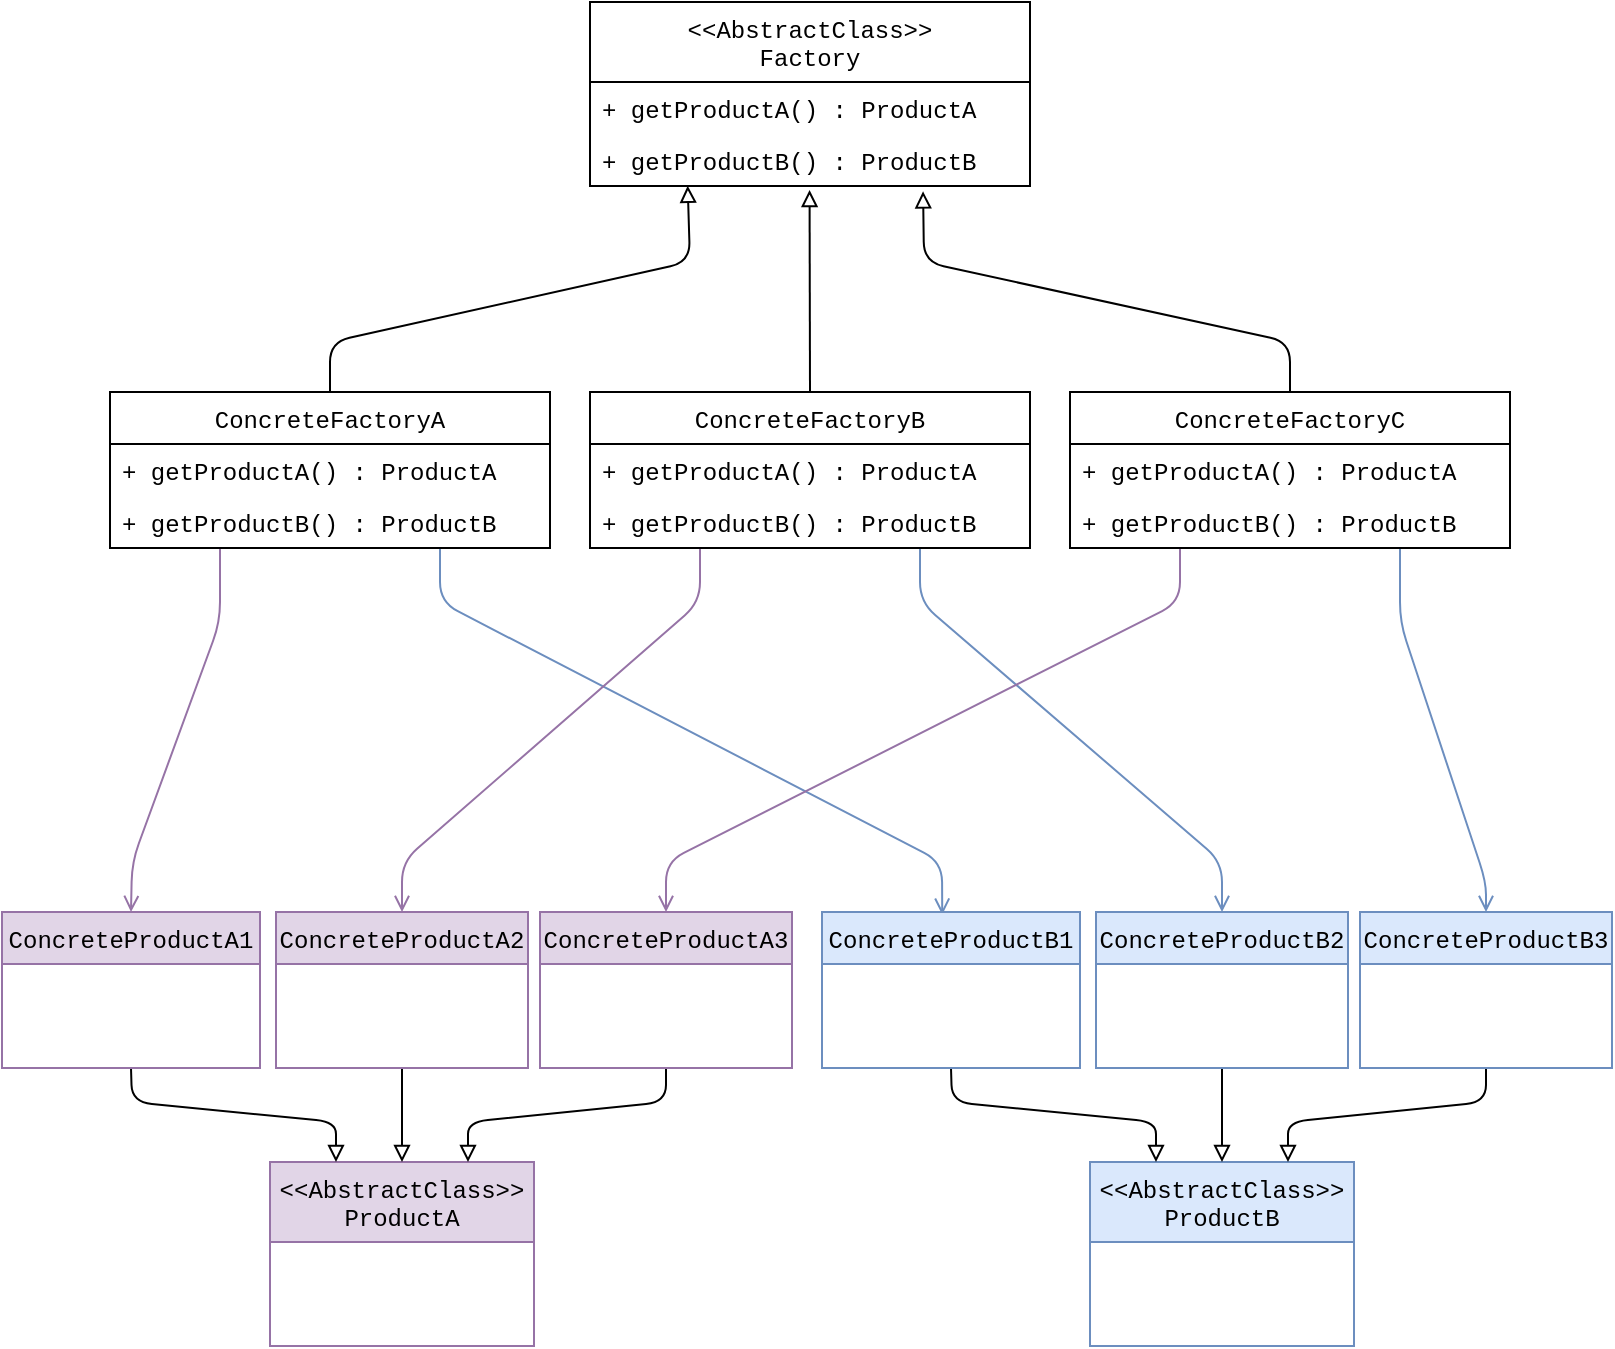<mxfile>
    <diagram id="yax_Asdibd-5SHM2MoYg" name="Page-1">
        <mxGraphModel dx="498" dy="398" grid="1" gridSize="10" guides="1" tooltips="1" connect="1" arrows="1" fold="1" page="1" pageScale="1" pageWidth="827" pageHeight="1169" math="0" shadow="0">
            <root>
                <mxCell id="0"/>
                <mxCell id="1" parent="0"/>
                <mxCell id="2" value="&lt;&lt;AbstractClass&gt;&gt;&#10;Factory" style="swimlane;fontStyle=0;childLayout=stackLayout;horizontal=1;startSize=40;fillColor=none;horizontalStack=0;resizeParent=1;resizeParentMax=0;resizeLast=0;collapsible=1;marginBottom=0;fontFamily=Courier New;" vertex="1" parent="1">
                    <mxGeometry x="304" y="90" width="220" height="92" as="geometry"/>
                </mxCell>
                <mxCell id="4" value="+ getProductA() : ProductA" style="text;strokeColor=none;fillColor=none;align=left;verticalAlign=top;spacingLeft=4;spacingRight=4;overflow=hidden;rotatable=0;points=[[0,0.5],[1,0.5]];portConstraint=eastwest;fontFamily=Courier New;" vertex="1" parent="2">
                    <mxGeometry y="40" width="220" height="26" as="geometry"/>
                </mxCell>
                <mxCell id="5" value="+ getProductB() : ProductB" style="text;strokeColor=none;fillColor=none;align=left;verticalAlign=top;spacingLeft=4;spacingRight=4;overflow=hidden;rotatable=0;points=[[0,0.5],[1,0.5]];portConstraint=eastwest;fontFamily=Courier New;" vertex="1" parent="2">
                    <mxGeometry y="66" width="220" height="26" as="geometry"/>
                </mxCell>
                <mxCell id="22" style="edgeStyle=none;html=1;exitX=0.5;exitY=0;exitDx=0;exitDy=0;entryX=0.222;entryY=0.997;entryDx=0;entryDy=0;entryPerimeter=0;fontFamily=Courier New;endArrow=block;endFill=0;" edge="1" parent="1" source="6" target="5">
                    <mxGeometry relative="1" as="geometry">
                        <Array as="points">
                            <mxPoint x="174" y="260"/>
                            <mxPoint x="354" y="220"/>
                        </Array>
                    </mxGeometry>
                </mxCell>
                <mxCell id="74" style="edgeStyle=none;html=1;exitX=0.25;exitY=1;exitDx=0;exitDy=0;fontFamily=Courier New;endArrow=open;endFill=0;entryX=0.5;entryY=0;entryDx=0;entryDy=0;strokeColor=#9673a6;fillColor=#e1d5e7;" edge="1" parent="1" source="6" target="29">
                    <mxGeometry relative="1" as="geometry">
                        <mxPoint x="119" y="400" as="targetPoint"/>
                        <Array as="points">
                            <mxPoint x="119" y="400"/>
                            <mxPoint x="75" y="520"/>
                        </Array>
                    </mxGeometry>
                </mxCell>
                <mxCell id="75" style="edgeStyle=none;html=1;exitX=0.75;exitY=1;exitDx=0;exitDy=0;fontFamily=Courier New;endArrow=open;endFill=0;entryX=0.466;entryY=0.017;entryDx=0;entryDy=0;entryPerimeter=0;fillColor=#dae8fc;strokeColor=#6c8ebf;" edge="1" parent="1" source="6" target="61">
                    <mxGeometry relative="1" as="geometry">
                        <mxPoint x="260" y="430" as="targetPoint"/>
                        <Array as="points">
                            <mxPoint x="229" y="390"/>
                            <mxPoint x="480" y="520"/>
                        </Array>
                    </mxGeometry>
                </mxCell>
                <mxCell id="6" value="ConcreteFactoryA" style="swimlane;fontStyle=0;childLayout=stackLayout;horizontal=1;startSize=26;fillColor=none;horizontalStack=0;resizeParent=1;resizeParentMax=0;resizeLast=0;collapsible=1;marginBottom=0;fontFamily=Courier New;" vertex="1" parent="1">
                    <mxGeometry x="64" y="285" width="220" height="78" as="geometry"/>
                </mxCell>
                <mxCell id="8" value="+ getProductA() : ProductA" style="text;strokeColor=none;fillColor=none;align=left;verticalAlign=top;spacingLeft=4;spacingRight=4;overflow=hidden;rotatable=0;points=[[0,0.5],[1,0.5]];portConstraint=eastwest;fontFamily=Courier New;" vertex="1" parent="6">
                    <mxGeometry y="26" width="220" height="26" as="geometry"/>
                </mxCell>
                <mxCell id="9" value="+ getProductB() : ProductB" style="text;strokeColor=none;fillColor=none;align=left;verticalAlign=top;spacingLeft=4;spacingRight=4;overflow=hidden;rotatable=0;points=[[0,0.5],[1,0.5]];portConstraint=eastwest;fontFamily=Courier New;" vertex="1" parent="6">
                    <mxGeometry y="52" width="220" height="26" as="geometry"/>
                </mxCell>
                <mxCell id="21" style="edgeStyle=none;html=1;exitX=0.5;exitY=0;exitDx=0;exitDy=0;entryX=0.499;entryY=1.077;entryDx=0;entryDy=0;entryPerimeter=0;fontFamily=Courier New;endArrow=block;endFill=0;" edge="1" parent="1" source="10" target="5">
                    <mxGeometry relative="1" as="geometry"/>
                </mxCell>
                <mxCell id="76" style="edgeStyle=none;html=1;exitX=0.25;exitY=1;exitDx=0;exitDy=0;fontFamily=Courier New;endArrow=open;endFill=0;entryX=0.5;entryY=0;entryDx=0;entryDy=0;fillColor=#e1d5e7;strokeColor=#9673a6;" edge="1" parent="1" source="10" target="32">
                    <mxGeometry relative="1" as="geometry">
                        <mxPoint x="330" y="400.0" as="targetPoint"/>
                        <Array as="points">
                            <mxPoint x="359" y="390"/>
                            <mxPoint x="210" y="520"/>
                        </Array>
                    </mxGeometry>
                </mxCell>
                <mxCell id="77" style="edgeStyle=none;html=1;exitX=0.75;exitY=1;exitDx=0;exitDy=0;fontFamily=Courier New;endArrow=open;endFill=0;entryX=0.5;entryY=0;entryDx=0;entryDy=0;fillColor=#dae8fc;strokeColor=#6c8ebf;" edge="1" parent="1" source="10" target="63">
                    <mxGeometry relative="1" as="geometry">
                        <mxPoint x="480" y="430" as="targetPoint"/>
                        <Array as="points">
                            <mxPoint x="469" y="390"/>
                            <mxPoint x="620" y="520"/>
                        </Array>
                    </mxGeometry>
                </mxCell>
                <mxCell id="10" value="ConcreteFactoryB" style="swimlane;fontStyle=0;childLayout=stackLayout;horizontal=1;startSize=26;fillColor=none;horizontalStack=0;resizeParent=1;resizeParentMax=0;resizeLast=0;collapsible=1;marginBottom=0;fontFamily=Courier New;" vertex="1" parent="1">
                    <mxGeometry x="304" y="285" width="220" height="78" as="geometry"/>
                </mxCell>
                <mxCell id="12" value="+ getProductA() : ProductA" style="text;strokeColor=none;fillColor=none;align=left;verticalAlign=top;spacingLeft=4;spacingRight=4;overflow=hidden;rotatable=0;points=[[0,0.5],[1,0.5]];portConstraint=eastwest;fontFamily=Courier New;" vertex="1" parent="10">
                    <mxGeometry y="26" width="220" height="26" as="geometry"/>
                </mxCell>
                <mxCell id="13" value="+ getProductB() : ProductB" style="text;strokeColor=none;fillColor=none;align=left;verticalAlign=top;spacingLeft=4;spacingRight=4;overflow=hidden;rotatable=0;points=[[0,0.5],[1,0.5]];portConstraint=eastwest;fontFamily=Courier New;" vertex="1" parent="10">
                    <mxGeometry y="52" width="220" height="26" as="geometry"/>
                </mxCell>
                <mxCell id="24" style="edgeStyle=none;html=1;exitX=0.5;exitY=0;exitDx=0;exitDy=0;entryX=0.757;entryY=1.103;entryDx=0;entryDy=0;entryPerimeter=0;fontFamily=Courier New;endArrow=block;endFill=0;" edge="1" parent="1" source="14" target="5">
                    <mxGeometry relative="1" as="geometry">
                        <Array as="points">
                            <mxPoint x="654" y="260"/>
                            <mxPoint x="471" y="220"/>
                        </Array>
                    </mxGeometry>
                </mxCell>
                <mxCell id="78" style="edgeStyle=none;html=1;exitX=0.25;exitY=1;exitDx=0;exitDy=0;fontFamily=Courier New;endArrow=open;endFill=0;entryX=0.5;entryY=0;entryDx=0;entryDy=0;fillColor=#e1d5e7;strokeColor=#9673a6;" edge="1" parent="1" source="14" target="33">
                    <mxGeometry relative="1" as="geometry">
                        <mxPoint x="402.774" y="430" as="targetPoint"/>
                        <Array as="points">
                            <mxPoint x="599" y="390"/>
                            <mxPoint x="342" y="520"/>
                        </Array>
                    </mxGeometry>
                </mxCell>
                <mxCell id="79" style="edgeStyle=none;html=1;exitX=0.75;exitY=1;exitDx=0;exitDy=0;fontFamily=Courier New;endArrow=open;endFill=0;entryX=0.5;entryY=0;entryDx=0;entryDy=0;fillColor=#dae8fc;strokeColor=#6c8ebf;" edge="1" parent="1" source="14" target="65">
                    <mxGeometry relative="1" as="geometry">
                        <mxPoint x="709" y="400" as="targetPoint"/>
                        <Array as="points">
                            <mxPoint x="709" y="400"/>
                            <mxPoint x="752" y="530"/>
                        </Array>
                    </mxGeometry>
                </mxCell>
                <mxCell id="14" value="ConcreteFactoryC" style="swimlane;fontStyle=0;childLayout=stackLayout;horizontal=1;startSize=26;fillColor=none;horizontalStack=0;resizeParent=1;resizeParentMax=0;resizeLast=0;collapsible=1;marginBottom=0;fontFamily=Courier New;" vertex="1" parent="1">
                    <mxGeometry x="544" y="285" width="220" height="78" as="geometry"/>
                </mxCell>
                <mxCell id="16" value="+ getProductA() : ProductA" style="text;strokeColor=none;fillColor=none;align=left;verticalAlign=top;spacingLeft=4;spacingRight=4;overflow=hidden;rotatable=0;points=[[0,0.5],[1,0.5]];portConstraint=eastwest;fontFamily=Courier New;" vertex="1" parent="14">
                    <mxGeometry y="26" width="220" height="26" as="geometry"/>
                </mxCell>
                <mxCell id="17" value="+ getProductB() : ProductB" style="text;strokeColor=none;fillColor=none;align=left;verticalAlign=top;spacingLeft=4;spacingRight=4;overflow=hidden;rotatable=0;points=[[0,0.5],[1,0.5]];portConstraint=eastwest;fontFamily=Courier New;" vertex="1" parent="14">
                    <mxGeometry y="52" width="220" height="26" as="geometry"/>
                </mxCell>
                <mxCell id="25" value="&lt;&lt;AbstractClass&gt;&gt;&#10;ProductA" style="swimlane;fontStyle=0;childLayout=stackLayout;horizontal=1;startSize=40;fillColor=#e1d5e7;horizontalStack=0;resizeParent=1;resizeParentMax=0;resizeLast=0;collapsible=1;marginBottom=0;fontFamily=Courier New;strokeColor=#9673a6;" vertex="1" parent="1">
                    <mxGeometry x="144" y="670" width="132" height="92" as="geometry"/>
                </mxCell>
                <mxCell id="35" style="edgeStyle=none;html=1;exitX=0.5;exitY=1;exitDx=0;exitDy=0;entryX=0.25;entryY=0;entryDx=0;entryDy=0;fontFamily=Courier New;endArrow=block;endFill=0;" edge="1" parent="1" source="29" target="25">
                    <mxGeometry relative="1" as="geometry">
                        <Array as="points">
                            <mxPoint x="75" y="640"/>
                            <mxPoint x="177" y="650"/>
                        </Array>
                    </mxGeometry>
                </mxCell>
                <mxCell id="29" value="ConcreteProductA1" style="swimlane;fontStyle=0;childLayout=stackLayout;horizontal=1;startSize=26;fillColor=#e1d5e7;horizontalStack=0;resizeParent=1;resizeParentMax=0;resizeLast=0;collapsible=1;marginBottom=0;fontFamily=Courier New;strokeColor=#9673a6;" vertex="1" parent="1">
                    <mxGeometry x="10" y="545" width="129" height="78" as="geometry"/>
                </mxCell>
                <mxCell id="36" style="edgeStyle=none;html=1;exitX=0.5;exitY=1;exitDx=0;exitDy=0;entryX=0.5;entryY=0;entryDx=0;entryDy=0;fontFamily=Courier New;endArrow=block;endFill=0;" edge="1" parent="1" source="32" target="25">
                    <mxGeometry relative="1" as="geometry"/>
                </mxCell>
                <mxCell id="32" value="ConcreteProductA2" style="swimlane;fontStyle=0;childLayout=stackLayout;horizontal=1;startSize=26;fillColor=#e1d5e7;horizontalStack=0;resizeParent=1;resizeParentMax=0;resizeLast=0;collapsible=1;marginBottom=0;fontFamily=Courier New;strokeColor=#9673a6;" vertex="1" parent="1">
                    <mxGeometry x="147" y="545" width="126" height="78" as="geometry"/>
                </mxCell>
                <mxCell id="37" style="edgeStyle=none;html=1;exitX=0.5;exitY=1;exitDx=0;exitDy=0;entryX=0.75;entryY=0;entryDx=0;entryDy=0;fontFamily=Courier New;endArrow=block;endFill=0;" edge="1" parent="1" source="33" target="25">
                    <mxGeometry relative="1" as="geometry">
                        <Array as="points">
                            <mxPoint x="342" y="640"/>
                            <mxPoint x="243" y="650"/>
                        </Array>
                    </mxGeometry>
                </mxCell>
                <mxCell id="33" value="ConcreteProductA3" style="swimlane;fontStyle=0;childLayout=stackLayout;horizontal=1;startSize=26;fillColor=#e1d5e7;horizontalStack=0;resizeParent=1;resizeParentMax=0;resizeLast=0;collapsible=1;marginBottom=0;fontFamily=Courier New;strokeColor=#9673a6;" vertex="1" parent="1">
                    <mxGeometry x="279" y="545" width="126" height="78" as="geometry"/>
                </mxCell>
                <mxCell id="59" value="&lt;&lt;AbstractClass&gt;&gt;&#10;ProductB" style="swimlane;fontStyle=0;childLayout=stackLayout;horizontal=1;startSize=40;fillColor=#dae8fc;horizontalStack=0;resizeParent=1;resizeParentMax=0;resizeLast=0;collapsible=1;marginBottom=0;fontFamily=Courier New;strokeColor=#6c8ebf;" vertex="1" parent="1">
                    <mxGeometry x="554" y="670" width="132" height="92" as="geometry"/>
                </mxCell>
                <mxCell id="60" style="edgeStyle=none;html=1;exitX=0.5;exitY=1;exitDx=0;exitDy=0;entryX=0.25;entryY=0;entryDx=0;entryDy=0;fontFamily=Courier New;endArrow=block;endFill=0;" edge="1" source="61" target="59" parent="1">
                    <mxGeometry relative="1" as="geometry">
                        <Array as="points">
                            <mxPoint x="485" y="640"/>
                            <mxPoint x="587" y="650"/>
                        </Array>
                    </mxGeometry>
                </mxCell>
                <mxCell id="61" value="ConcreteProductB1" style="swimlane;fontStyle=0;childLayout=stackLayout;horizontal=1;startSize=26;fillColor=#dae8fc;horizontalStack=0;resizeParent=1;resizeParentMax=0;resizeLast=0;collapsible=1;marginBottom=0;fontFamily=Courier New;strokeColor=#6c8ebf;" vertex="1" parent="1">
                    <mxGeometry x="420" y="545" width="129" height="78" as="geometry"/>
                </mxCell>
                <mxCell id="62" style="edgeStyle=none;html=1;exitX=0.5;exitY=1;exitDx=0;exitDy=0;entryX=0.5;entryY=0;entryDx=0;entryDy=0;fontFamily=Courier New;endArrow=block;endFill=0;" edge="1" source="63" target="59" parent="1">
                    <mxGeometry relative="1" as="geometry"/>
                </mxCell>
                <mxCell id="63" value="ConcreteProductB2" style="swimlane;fontStyle=0;childLayout=stackLayout;horizontal=1;startSize=26;fillColor=#dae8fc;horizontalStack=0;resizeParent=1;resizeParentMax=0;resizeLast=0;collapsible=1;marginBottom=0;fontFamily=Courier New;strokeColor=#6c8ebf;" vertex="1" parent="1">
                    <mxGeometry x="557" y="545" width="126" height="78" as="geometry"/>
                </mxCell>
                <mxCell id="64" style="edgeStyle=none;html=1;exitX=0.5;exitY=1;exitDx=0;exitDy=0;entryX=0.75;entryY=0;entryDx=0;entryDy=0;fontFamily=Courier New;endArrow=block;endFill=0;" edge="1" source="65" target="59" parent="1">
                    <mxGeometry relative="1" as="geometry">
                        <Array as="points">
                            <mxPoint x="752" y="640"/>
                            <mxPoint x="653" y="650"/>
                        </Array>
                    </mxGeometry>
                </mxCell>
                <mxCell id="65" value="ConcreteProductB3" style="swimlane;fontStyle=0;childLayout=stackLayout;horizontal=1;startSize=26;fillColor=#dae8fc;horizontalStack=0;resizeParent=1;resizeParentMax=0;resizeLast=0;collapsible=1;marginBottom=0;fontFamily=Courier New;strokeColor=#6c8ebf;" vertex="1" parent="1">
                    <mxGeometry x="689" y="545" width="126" height="78" as="geometry"/>
                </mxCell>
            </root>
        </mxGraphModel>
    </diagram>
</mxfile>